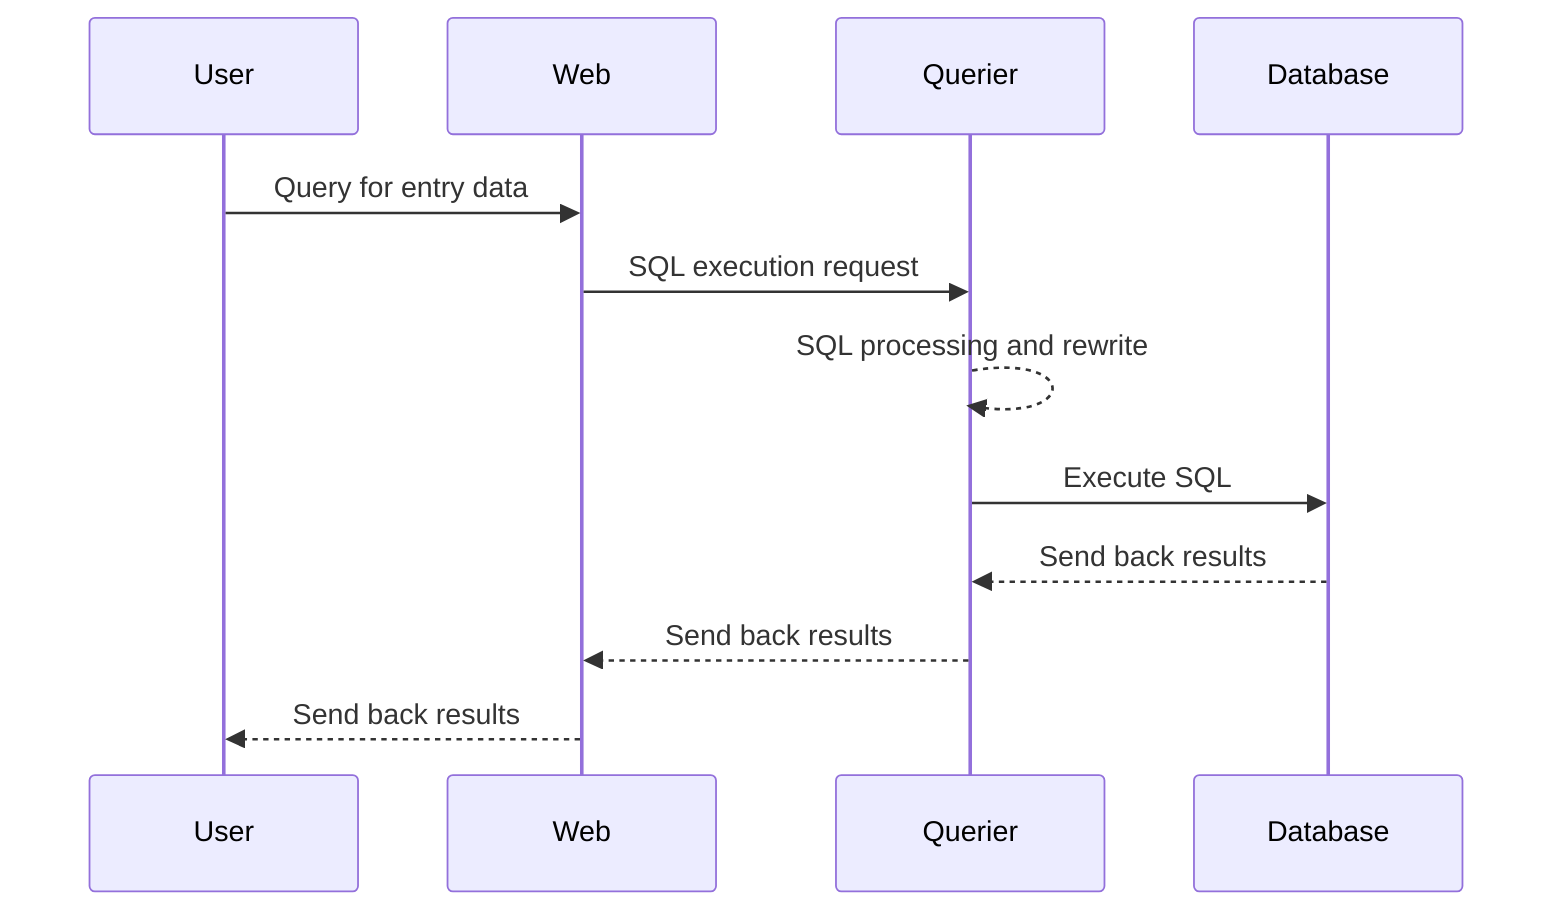 sequenceDiagram
  User ->> Web: Query for entry data
  Web ->> Querier: SQL execution request
  Querier -->> Querier: SQL processing and rewrite
  Querier ->> Database: Execute SQL
  Database -->> Querier: Send back results
  Querier -->> Web: Send back results
  Web -->> User: Send back results
